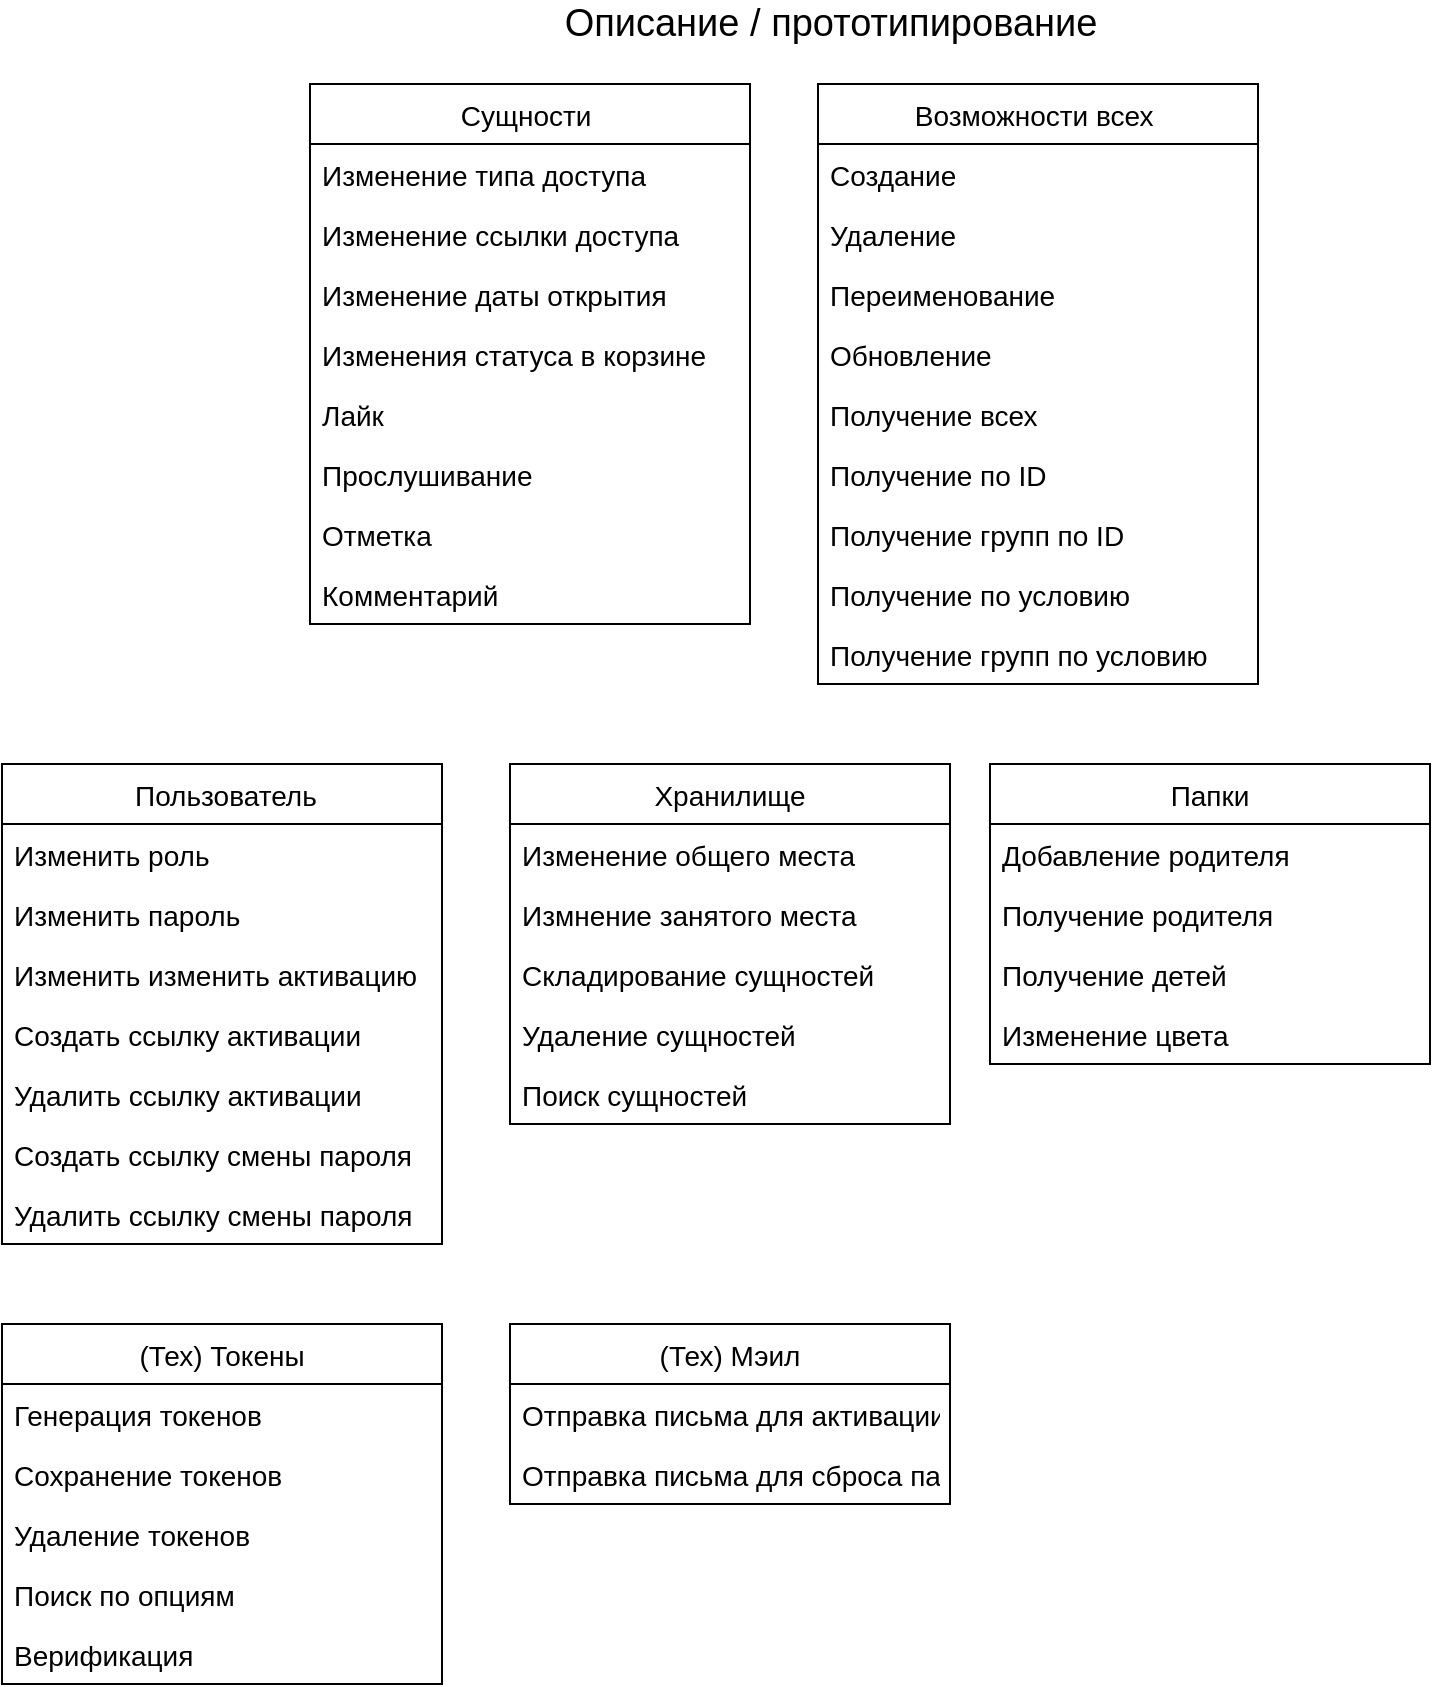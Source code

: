 <mxfile>
    <diagram id="QstOeuKcosQrX5n12OCk" name="Описание сущностей">
        <mxGraphModel dx="3217" dy="1809" grid="1" gridSize="10" guides="1" tooltips="1" connect="1" arrows="1" fold="1" page="1" pageScale="1" pageWidth="827" pageHeight="1169" math="0" shadow="0">
            <root>
                <mxCell id="0"/>
                <mxCell id="1" parent="0"/>
                <mxCell id="5" value="Возможности всех " style="swimlane;fontStyle=0;childLayout=stackLayout;horizontal=1;startSize=30;horizontalStack=0;resizeParent=1;resizeParentMax=0;resizeLast=0;collapsible=1;marginBottom=0;fontSize=14;" parent="1" vertex="1">
                    <mxGeometry x="-1246" y="-1080" width="220" height="300" as="geometry"/>
                </mxCell>
                <mxCell id="6" value="Создание" style="text;strokeColor=none;fillColor=none;align=left;verticalAlign=middle;spacingLeft=4;spacingRight=4;overflow=hidden;points=[[0,0.5],[1,0.5]];portConstraint=eastwest;rotatable=0;fontSize=14;" parent="5" vertex="1">
                    <mxGeometry y="30" width="220" height="30" as="geometry"/>
                </mxCell>
                <mxCell id="7" value="Удаление" style="text;strokeColor=none;fillColor=none;align=left;verticalAlign=middle;spacingLeft=4;spacingRight=4;overflow=hidden;points=[[0,0.5],[1,0.5]];portConstraint=eastwest;rotatable=0;fontSize=14;" parent="5" vertex="1">
                    <mxGeometry y="60" width="220" height="30" as="geometry"/>
                </mxCell>
                <mxCell id="23" value="Переименование" style="text;strokeColor=none;fillColor=none;align=left;verticalAlign=middle;spacingLeft=4;spacingRight=4;overflow=hidden;points=[[0,0.5],[1,0.5]];portConstraint=eastwest;rotatable=0;fontSize=14;" parent="5" vertex="1">
                    <mxGeometry y="90" width="220" height="30" as="geometry"/>
                </mxCell>
                <mxCell id="8" value="Обновление" style="text;strokeColor=none;fillColor=none;align=left;verticalAlign=middle;spacingLeft=4;spacingRight=4;overflow=hidden;points=[[0,0.5],[1,0.5]];portConstraint=eastwest;rotatable=0;fontSize=14;" parent="5" vertex="1">
                    <mxGeometry y="120" width="220" height="30" as="geometry"/>
                </mxCell>
                <mxCell id="9" value="Получение всех" style="text;strokeColor=none;fillColor=none;align=left;verticalAlign=middle;spacingLeft=4;spacingRight=4;overflow=hidden;points=[[0,0.5],[1,0.5]];portConstraint=eastwest;rotatable=0;fontSize=14;" parent="5" vertex="1">
                    <mxGeometry y="150" width="220" height="30" as="geometry"/>
                </mxCell>
                <mxCell id="10" value="Получение по ID" style="text;strokeColor=none;fillColor=none;align=left;verticalAlign=middle;spacingLeft=4;spacingRight=4;overflow=hidden;points=[[0,0.5],[1,0.5]];portConstraint=eastwest;rotatable=0;fontSize=14;" parent="5" vertex="1">
                    <mxGeometry y="180" width="220" height="30" as="geometry"/>
                </mxCell>
                <mxCell id="11" value="Получение групп по ID" style="text;strokeColor=none;fillColor=none;align=left;verticalAlign=middle;spacingLeft=4;spacingRight=4;overflow=hidden;points=[[0,0.5],[1,0.5]];portConstraint=eastwest;rotatable=0;fontSize=14;" parent="5" vertex="1">
                    <mxGeometry y="210" width="220" height="30" as="geometry"/>
                </mxCell>
                <mxCell id="12" value="Получение по условию" style="text;strokeColor=none;fillColor=none;align=left;verticalAlign=middle;spacingLeft=4;spacingRight=4;overflow=hidden;points=[[0,0.5],[1,0.5]];portConstraint=eastwest;rotatable=0;fontSize=14;" parent="5" vertex="1">
                    <mxGeometry y="240" width="220" height="30" as="geometry"/>
                </mxCell>
                <mxCell id="13" value="Получение групп по условию" style="text;strokeColor=none;fillColor=none;align=left;verticalAlign=middle;spacingLeft=4;spacingRight=4;overflow=hidden;points=[[0,0.5],[1,0.5]];portConstraint=eastwest;rotatable=0;fontSize=14;" parent="5" vertex="1">
                    <mxGeometry y="270" width="220" height="30" as="geometry"/>
                </mxCell>
                <mxCell id="14" value="Сущности " style="swimlane;fontStyle=0;childLayout=stackLayout;horizontal=1;startSize=30;horizontalStack=0;resizeParent=1;resizeParentMax=0;resizeLast=0;collapsible=1;marginBottom=0;fontSize=14;" parent="1" vertex="1">
                    <mxGeometry x="-1500" y="-1080" width="220" height="270" as="geometry"/>
                </mxCell>
                <mxCell id="15" value="Изменение типа доступа" style="text;strokeColor=none;fillColor=none;align=left;verticalAlign=middle;spacingLeft=4;spacingRight=4;overflow=hidden;points=[[0,0.5],[1,0.5]];portConstraint=eastwest;rotatable=0;fontSize=14;" parent="14" vertex="1">
                    <mxGeometry y="30" width="220" height="30" as="geometry"/>
                </mxCell>
                <mxCell id="16" value="Изменение ссылки доступа" style="text;strokeColor=none;fillColor=none;align=left;verticalAlign=middle;spacingLeft=4;spacingRight=4;overflow=hidden;points=[[0,0.5],[1,0.5]];portConstraint=eastwest;rotatable=0;fontSize=14;" parent="14" vertex="1">
                    <mxGeometry y="60" width="220" height="30" as="geometry"/>
                </mxCell>
                <mxCell id="18" value="Изменение даты открытия" style="text;strokeColor=none;fillColor=none;align=left;verticalAlign=middle;spacingLeft=4;spacingRight=4;overflow=hidden;points=[[0,0.5],[1,0.5]];portConstraint=eastwest;rotatable=0;fontSize=14;" parent="14" vertex="1">
                    <mxGeometry y="90" width="220" height="30" as="geometry"/>
                </mxCell>
                <mxCell id="19" value="Изменения статуса в корзине" style="text;strokeColor=none;fillColor=none;align=left;verticalAlign=middle;spacingLeft=4;spacingRight=4;overflow=hidden;points=[[0,0.5],[1,0.5]];portConstraint=eastwest;rotatable=0;fontSize=14;" parent="14" vertex="1">
                    <mxGeometry y="120" width="220" height="30" as="geometry"/>
                </mxCell>
                <mxCell id="20" value="Лайк" style="text;strokeColor=none;fillColor=none;align=left;verticalAlign=middle;spacingLeft=4;spacingRight=4;overflow=hidden;points=[[0,0.5],[1,0.5]];portConstraint=eastwest;rotatable=0;fontSize=14;" parent="14" vertex="1">
                    <mxGeometry y="150" width="220" height="30" as="geometry"/>
                </mxCell>
                <mxCell id="24" value="Прослушивание" style="text;strokeColor=none;fillColor=none;align=left;verticalAlign=middle;spacingLeft=4;spacingRight=4;overflow=hidden;points=[[0,0.5],[1,0.5]];portConstraint=eastwest;rotatable=0;fontSize=14;" parent="14" vertex="1">
                    <mxGeometry y="180" width="220" height="30" as="geometry"/>
                </mxCell>
                <mxCell id="39" value="Отметка" style="text;strokeColor=none;fillColor=none;align=left;verticalAlign=middle;spacingLeft=4;spacingRight=4;overflow=hidden;points=[[0,0.5],[1,0.5]];portConstraint=eastwest;rotatable=0;fontSize=14;" parent="14" vertex="1">
                    <mxGeometry y="210" width="220" height="30" as="geometry"/>
                </mxCell>
                <mxCell id="40" value="Комментарий" style="text;strokeColor=none;fillColor=none;align=left;verticalAlign=middle;spacingLeft=4;spacingRight=4;overflow=hidden;points=[[0,0.5],[1,0.5]];portConstraint=eastwest;rotatable=0;fontSize=14;" parent="14" vertex="1">
                    <mxGeometry y="240" width="220" height="30" as="geometry"/>
                </mxCell>
                <mxCell id="25" value="Папки" style="swimlane;fontStyle=0;childLayout=stackLayout;horizontal=1;startSize=30;horizontalStack=0;resizeParent=1;resizeParentMax=0;resizeLast=0;collapsible=1;marginBottom=0;fontSize=14;" parent="1" vertex="1">
                    <mxGeometry x="-1160" y="-740" width="220" height="150" as="geometry"/>
                </mxCell>
                <mxCell id="30" value="Добавление родителя" style="text;strokeColor=none;fillColor=none;align=left;verticalAlign=middle;spacingLeft=4;spacingRight=4;overflow=hidden;points=[[0,0.5],[1,0.5]];portConstraint=eastwest;rotatable=0;fontSize=14;" parent="25" vertex="1">
                    <mxGeometry y="30" width="220" height="30" as="geometry"/>
                </mxCell>
                <mxCell id="31" value="Получение родителя" style="text;strokeColor=none;fillColor=none;align=left;verticalAlign=middle;spacingLeft=4;spacingRight=4;overflow=hidden;points=[[0,0.5],[1,0.5]];portConstraint=eastwest;rotatable=0;fontSize=14;" parent="25" vertex="1">
                    <mxGeometry y="60" width="220" height="30" as="geometry"/>
                </mxCell>
                <mxCell id="32" value="Получение детей" style="text;strokeColor=none;fillColor=none;align=left;verticalAlign=middle;spacingLeft=4;spacingRight=4;overflow=hidden;points=[[0,0.5],[1,0.5]];portConstraint=eastwest;rotatable=0;fontSize=14;" parent="25" vertex="1">
                    <mxGeometry y="90" width="220" height="30" as="geometry"/>
                </mxCell>
                <mxCell id="41" value="Изменение цвета" style="text;strokeColor=none;fillColor=none;align=left;verticalAlign=middle;spacingLeft=4;spacingRight=4;overflow=hidden;points=[[0,0.5],[1,0.5]];portConstraint=eastwest;rotatable=0;fontSize=14;" parent="25" vertex="1">
                    <mxGeometry y="120" width="220" height="30" as="geometry"/>
                </mxCell>
                <mxCell id="33" value="Хранилище" style="swimlane;fontStyle=0;childLayout=stackLayout;horizontal=1;startSize=30;horizontalStack=0;resizeParent=1;resizeParentMax=0;resizeLast=0;collapsible=1;marginBottom=0;fontSize=14;" parent="1" vertex="1">
                    <mxGeometry x="-1400" y="-740" width="220" height="180" as="geometry"/>
                </mxCell>
                <mxCell id="34" value="Изменение общего места" style="text;strokeColor=none;fillColor=none;align=left;verticalAlign=middle;spacingLeft=4;spacingRight=4;overflow=hidden;points=[[0,0.5],[1,0.5]];portConstraint=eastwest;rotatable=0;fontSize=14;" parent="33" vertex="1">
                    <mxGeometry y="30" width="220" height="30" as="geometry"/>
                </mxCell>
                <mxCell id="35" value="Измнение занятого места" style="text;strokeColor=none;fillColor=none;align=left;verticalAlign=middle;spacingLeft=4;spacingRight=4;overflow=hidden;points=[[0,0.5],[1,0.5]];portConstraint=eastwest;rotatable=0;fontSize=14;" parent="33" vertex="1">
                    <mxGeometry y="60" width="220" height="30" as="geometry"/>
                </mxCell>
                <mxCell id="36" value="Складирование сущностей" style="text;strokeColor=none;fillColor=none;align=left;verticalAlign=middle;spacingLeft=4;spacingRight=4;overflow=hidden;points=[[0,0.5],[1,0.5]];portConstraint=eastwest;rotatable=0;fontSize=14;" parent="33" vertex="1">
                    <mxGeometry y="90" width="220" height="30" as="geometry"/>
                </mxCell>
                <mxCell id="37" value="Удаление сущностей" style="text;strokeColor=none;fillColor=none;align=left;verticalAlign=middle;spacingLeft=4;spacingRight=4;overflow=hidden;points=[[0,0.5],[1,0.5]];portConstraint=eastwest;rotatable=0;fontSize=14;" parent="33" vertex="1">
                    <mxGeometry y="120" width="220" height="30" as="geometry"/>
                </mxCell>
                <mxCell id="38" value="Поиск сущностей" style="text;strokeColor=none;fillColor=none;align=left;verticalAlign=middle;spacingLeft=4;spacingRight=4;overflow=hidden;points=[[0,0.5],[1,0.5]];portConstraint=eastwest;rotatable=0;fontSize=14;" parent="33" vertex="1">
                    <mxGeometry y="150" width="220" height="30" as="geometry"/>
                </mxCell>
                <mxCell id="42" value=" Пользователь" style="swimlane;fontStyle=0;childLayout=stackLayout;horizontal=1;startSize=30;horizontalStack=0;resizeParent=1;resizeParentMax=0;resizeLast=0;collapsible=1;marginBottom=0;fontSize=14;" parent="1" vertex="1">
                    <mxGeometry x="-1654" y="-740" width="220" height="240" as="geometry"/>
                </mxCell>
                <mxCell id="47" value="Изменить роль" style="text;strokeColor=none;fillColor=none;align=left;verticalAlign=middle;spacingLeft=4;spacingRight=4;overflow=hidden;points=[[0,0.5],[1,0.5]];portConstraint=eastwest;rotatable=0;fontSize=14;" parent="42" vertex="1">
                    <mxGeometry y="30" width="220" height="30" as="geometry"/>
                </mxCell>
                <mxCell id="48" value="Изменить пароль" style="text;strokeColor=none;fillColor=none;align=left;verticalAlign=middle;spacingLeft=4;spacingRight=4;overflow=hidden;points=[[0,0.5],[1,0.5]];portConstraint=eastwest;rotatable=0;fontSize=14;" parent="42" vertex="1">
                    <mxGeometry y="60" width="220" height="30" as="geometry"/>
                </mxCell>
                <mxCell id="49" value="Изменить изменить активацию" style="text;strokeColor=none;fillColor=none;align=left;verticalAlign=middle;spacingLeft=4;spacingRight=4;overflow=hidden;points=[[0,0.5],[1,0.5]];portConstraint=eastwest;rotatable=0;fontSize=14;" parent="42" vertex="1">
                    <mxGeometry y="90" width="220" height="30" as="geometry"/>
                </mxCell>
                <mxCell id="50" value="Создать ссылку активации" style="text;strokeColor=none;fillColor=none;align=left;verticalAlign=middle;spacingLeft=4;spacingRight=4;overflow=hidden;points=[[0,0.5],[1,0.5]];portConstraint=eastwest;rotatable=0;fontSize=14;" parent="42" vertex="1">
                    <mxGeometry y="120" width="220" height="30" as="geometry"/>
                </mxCell>
                <mxCell id="51" value="Удалить ссылку активации" style="text;strokeColor=none;fillColor=none;align=left;verticalAlign=middle;spacingLeft=4;spacingRight=4;overflow=hidden;points=[[0,0.5],[1,0.5]];portConstraint=eastwest;rotatable=0;fontSize=14;" parent="42" vertex="1">
                    <mxGeometry y="150" width="220" height="30" as="geometry"/>
                </mxCell>
                <mxCell id="52" value="Создать ссылку смены пароля" style="text;strokeColor=none;fillColor=none;align=left;verticalAlign=middle;spacingLeft=4;spacingRight=4;overflow=hidden;points=[[0,0.5],[1,0.5]];portConstraint=eastwest;rotatable=0;fontSize=14;" parent="42" vertex="1">
                    <mxGeometry y="180" width="220" height="30" as="geometry"/>
                </mxCell>
                <mxCell id="53" value="Удалить ссылку смены пароля" style="text;strokeColor=none;fillColor=none;align=left;verticalAlign=middle;spacingLeft=4;spacingRight=4;overflow=hidden;points=[[0,0.5],[1,0.5]];portConstraint=eastwest;rotatable=0;fontSize=14;" parent="42" vertex="1">
                    <mxGeometry y="210" width="220" height="30" as="geometry"/>
                </mxCell>
                <mxCell id="54" value="&lt;font style=&quot;font-size: 19px&quot;&gt;Описание / прототипирование&lt;/font&gt;" style="text;html=1;align=center;verticalAlign=middle;resizable=0;points=[];autosize=1;strokeColor=none;fillColor=none;fontSize=14;" parent="1" vertex="1">
                    <mxGeometry x="-1385" y="-1120" width="290" height="20" as="geometry"/>
                </mxCell>
                <mxCell id="55" value="(Тех) Токены" style="swimlane;fontStyle=0;childLayout=stackLayout;horizontal=1;startSize=30;horizontalStack=0;resizeParent=1;resizeParentMax=0;resizeLast=0;collapsible=1;marginBottom=0;fontSize=14;" parent="1" vertex="1">
                    <mxGeometry x="-1654" y="-460" width="220" height="180" as="geometry"/>
                </mxCell>
                <mxCell id="56" value="Генерация токенов" style="text;strokeColor=none;fillColor=none;align=left;verticalAlign=middle;spacingLeft=4;spacingRight=4;overflow=hidden;points=[[0,0.5],[1,0.5]];portConstraint=eastwest;rotatable=0;fontSize=14;" parent="55" vertex="1">
                    <mxGeometry y="30" width="220" height="30" as="geometry"/>
                </mxCell>
                <mxCell id="57" value="Сохранение токенов" style="text;strokeColor=none;fillColor=none;align=left;verticalAlign=middle;spacingLeft=4;spacingRight=4;overflow=hidden;points=[[0,0.5],[1,0.5]];portConstraint=eastwest;rotatable=0;fontSize=14;" parent="55" vertex="1">
                    <mxGeometry y="60" width="220" height="30" as="geometry"/>
                </mxCell>
                <mxCell id="58" value="Удаление токенов" style="text;strokeColor=none;fillColor=none;align=left;verticalAlign=middle;spacingLeft=4;spacingRight=4;overflow=hidden;points=[[0,0.5],[1,0.5]];portConstraint=eastwest;rotatable=0;fontSize=14;" parent="55" vertex="1">
                    <mxGeometry y="90" width="220" height="30" as="geometry"/>
                </mxCell>
                <mxCell id="59" value="Поиск по опциям" style="text;strokeColor=none;fillColor=none;align=left;verticalAlign=middle;spacingLeft=4;spacingRight=4;overflow=hidden;points=[[0,0.5],[1,0.5]];portConstraint=eastwest;rotatable=0;fontSize=14;" parent="55" vertex="1">
                    <mxGeometry y="120" width="220" height="30" as="geometry"/>
                </mxCell>
                <mxCell id="60" value="Верификация" style="text;strokeColor=none;fillColor=none;align=left;verticalAlign=middle;spacingLeft=4;spacingRight=4;overflow=hidden;points=[[0,0.5],[1,0.5]];portConstraint=eastwest;rotatable=0;fontSize=14;" parent="55" vertex="1">
                    <mxGeometry y="150" width="220" height="30" as="geometry"/>
                </mxCell>
                <mxCell id="63" value="(Тех) Мэил" style="swimlane;fontStyle=0;childLayout=stackLayout;horizontal=1;startSize=30;horizontalStack=0;resizeParent=1;resizeParentMax=0;resizeLast=0;collapsible=1;marginBottom=0;fontSize=14;" parent="1" vertex="1">
                    <mxGeometry x="-1400" y="-460" width="220" height="90" as="geometry"/>
                </mxCell>
                <mxCell id="69" value="Отправка письма для активации" style="text;strokeColor=none;fillColor=none;align=left;verticalAlign=middle;spacingLeft=4;spacingRight=4;overflow=hidden;points=[[0,0.5],[1,0.5]];portConstraint=eastwest;rotatable=0;fontSize=14;" parent="63" vertex="1">
                    <mxGeometry y="30" width="220" height="30" as="geometry"/>
                </mxCell>
                <mxCell id="70" value="Отправка письма для сброса пароля" style="text;strokeColor=none;fillColor=none;align=left;verticalAlign=middle;spacingLeft=4;spacingRight=4;overflow=hidden;points=[[0,0.5],[1,0.5]];portConstraint=eastwest;rotatable=0;fontSize=14;" parent="63" vertex="1">
                    <mxGeometry y="60" width="220" height="30" as="geometry"/>
                </mxCell>
            </root>
        </mxGraphModel>
    </diagram>
    <diagram id="kmRpLjEmesRpYeFqjM-m" name="База данных">
        <mxGraphModel dx="1016" dy="416" grid="1" gridSize="10" guides="1" tooltips="1" connect="1" arrows="1" fold="1" page="1" pageScale="1" pageWidth="827" pageHeight="1169" math="0" shadow="0">
            <root>
                <mxCell id="AtOWPyeC-1iKILgJ75GM-0"/>
                <mxCell id="AtOWPyeC-1iKILgJ75GM-1" parent="AtOWPyeC-1iKILgJ75GM-0"/>
                <mxCell id="N8aKis0ArCI_s3wtNUaf-0" value=" User" style="swimlane;fontStyle=0;childLayout=stackLayout;horizontal=1;startSize=30;horizontalStack=0;resizeParent=1;resizeParentMax=0;resizeLast=0;collapsible=1;marginBottom=0;" parent="AtOWPyeC-1iKILgJ75GM-1" vertex="1">
                    <mxGeometry x="40" y="80" width="240" height="270" as="geometry"/>
                </mxCell>
                <mxCell id="N8aKis0ArCI_s3wtNUaf-1" value="_id: ObjectId" style="text;strokeColor=none;fillColor=none;align=left;verticalAlign=middle;spacingLeft=4;spacingRight=4;overflow=hidden;points=[[0,0.5],[1,0.5]];portConstraint=eastwest;rotatable=0;" parent="N8aKis0ArCI_s3wtNUaf-0" vertex="1">
                    <mxGeometry y="30" width="240" height="30" as="geometry"/>
                </mxCell>
                <mxCell id="N8aKis0ArCI_s3wtNUaf-2" value="name: String" style="text;strokeColor=none;fillColor=none;align=left;verticalAlign=middle;spacingLeft=4;spacingRight=4;overflow=hidden;points=[[0,0.5],[1,0.5]];portConstraint=eastwest;rotatable=0;" parent="N8aKis0ArCI_s3wtNUaf-0" vertex="1">
                    <mxGeometry y="60" width="240" height="30" as="geometry"/>
                </mxCell>
                <mxCell id="N8aKis0ArCI_s3wtNUaf-3" value="role: UserRoles" style="text;strokeColor=none;fillColor=none;align=left;verticalAlign=middle;spacingLeft=4;spacingRight=4;overflow=hidden;points=[[0,0.5],[1,0.5]];portConstraint=eastwest;rotatable=0;" parent="N8aKis0ArCI_s3wtNUaf-0" vertex="1">
                    <mxGeometry y="90" width="240" height="30" as="geometry"/>
                </mxCell>
                <mxCell id="N8aKis0ArCI_s3wtNUaf-12" value="email: String" style="text;strokeColor=none;fillColor=none;align=left;verticalAlign=middle;spacingLeft=4;spacingRight=4;overflow=hidden;points=[[0,0.5],[1,0.5]];portConstraint=eastwest;rotatable=0;" parent="N8aKis0ArCI_s3wtNUaf-0" vertex="1">
                    <mxGeometry y="120" width="240" height="30" as="geometry"/>
                </mxCell>
                <mxCell id="N8aKis0ArCI_s3wtNUaf-13" value="password: String" style="text;strokeColor=none;fillColor=none;align=left;verticalAlign=middle;spacingLeft=4;spacingRight=4;overflow=hidden;points=[[0,0.5],[1,0.5]];portConstraint=eastwest;rotatable=0;" parent="N8aKis0ArCI_s3wtNUaf-0" vertex="1">
                    <mxGeometry y="150" width="240" height="30" as="geometry"/>
                </mxCell>
                <mxCell id="N8aKis0ArCI_s3wtNUaf-14" value="isActivated: Boolean" style="text;strokeColor=none;fillColor=none;align=left;verticalAlign=middle;spacingLeft=4;spacingRight=4;overflow=hidden;points=[[0,0.5],[1,0.5]];portConstraint=eastwest;rotatable=0;" parent="N8aKis0ArCI_s3wtNUaf-0" vertex="1">
                    <mxGeometry y="180" width="240" height="30" as="geometry"/>
                </mxCell>
                <mxCell id="N8aKis0ArCI_s3wtNUaf-15" value="activationLink: String | Undefined" style="text;strokeColor=none;fillColor=none;align=left;verticalAlign=middle;spacingLeft=4;spacingRight=4;overflow=hidden;points=[[0,0.5],[1,0.5]];portConstraint=eastwest;rotatable=0;" parent="N8aKis0ArCI_s3wtNUaf-0" vertex="1">
                    <mxGeometry y="210" width="240" height="30" as="geometry"/>
                </mxCell>
                <mxCell id="N8aKis0ArCI_s3wtNUaf-16" value="resetPasswordLink: String | Undefined" style="text;strokeColor=none;fillColor=none;align=left;verticalAlign=middle;spacingLeft=4;spacingRight=4;overflow=hidden;points=[[0,0.5],[1,0.5]];portConstraint=eastwest;rotatable=0;" parent="N8aKis0ArCI_s3wtNUaf-0" vertex="1">
                    <mxGeometry y="240" width="240" height="30" as="geometry"/>
                </mxCell>
                <mxCell id="N8aKis0ArCI_s3wtNUaf-4" value="Folder" style="swimlane;fontStyle=0;childLayout=stackLayout;horizontal=1;startSize=30;horizontalStack=0;resizeParent=1;resizeParentMax=0;resizeLast=0;collapsible=1;marginBottom=0;" parent="AtOWPyeC-1iKILgJ75GM-1" vertex="1">
                    <mxGeometry x="320" y="80" width="240" height="330" as="geometry"/>
                </mxCell>
                <mxCell id="N8aKis0ArCI_s3wtNUaf-5" value="_id: ObjectId" style="text;strokeColor=none;fillColor=none;align=left;verticalAlign=middle;spacingLeft=4;spacingRight=4;overflow=hidden;points=[[0,0.5],[1,0.5]];portConstraint=eastwest;rotatable=0;" parent="N8aKis0ArCI_s3wtNUaf-4" vertex="1">
                    <mxGeometry y="30" width="240" height="30" as="geometry"/>
                </mxCell>
                <mxCell id="N8aKis0ArCI_s3wtNUaf-6" value="name: String" style="text;strokeColor=none;fillColor=none;align=left;verticalAlign=middle;spacingLeft=4;spacingRight=4;overflow=hidden;points=[[0,0.5],[1,0.5]];portConstraint=eastwest;rotatable=0;" parent="N8aKis0ArCI_s3wtNUaf-4" vertex="1">
                    <mxGeometry y="60" width="240" height="30" as="geometry"/>
                </mxCell>
                <mxCell id="N8aKis0ArCI_s3wtNUaf-25" value="user: ObjectId (User)" style="text;strokeColor=none;fillColor=none;align=left;verticalAlign=middle;spacingLeft=4;spacingRight=4;overflow=hidden;points=[[0,0.5],[1,0.5]];portConstraint=eastwest;rotatable=0;" parent="N8aKis0ArCI_s3wtNUaf-4" vertex="1">
                    <mxGeometry y="90" width="240" height="30" as="geometry"/>
                </mxCell>
                <mxCell id="N8aKis0ArCI_s3wtNUaf-7" value="type: ItemTypes" style="text;strokeColor=none;fillColor=none;align=left;verticalAlign=middle;spacingLeft=4;spacingRight=4;overflow=hidden;points=[[0,0.5],[1,0.5]];portConstraint=eastwest;rotatable=0;" parent="N8aKis0ArCI_s3wtNUaf-4" vertex="1">
                    <mxGeometry y="120" width="240" height="30" as="geometry"/>
                </mxCell>
                <mxCell id="N8aKis0ArCI_s3wtNUaf-19" value="parent: ObjectId (Folder)" style="text;strokeColor=none;fillColor=none;align=left;verticalAlign=middle;spacingLeft=4;spacingRight=4;overflow=hidden;points=[[0,0.5],[1,0.5]];portConstraint=eastwest;rotatable=0;" parent="N8aKis0ArCI_s3wtNUaf-4" vertex="1">
                    <mxGeometry y="150" width="240" height="30" as="geometry"/>
                </mxCell>
                <mxCell id="N8aKis0ArCI_s3wtNUaf-22" value="color: FolderColor" style="text;strokeColor=none;fillColor=none;align=left;verticalAlign=middle;spacingLeft=4;spacingRight=4;overflow=hidden;points=[[0,0.5],[1,0.5]];portConstraint=eastwest;rotatable=0;" parent="N8aKis0ArCI_s3wtNUaf-4" vertex="1">
                    <mxGeometry y="180" width="240" height="30" as="geometry"/>
                </mxCell>
                <mxCell id="N8aKis0ArCI_s3wtNUaf-20" value="accessType: AccessTypes" style="text;strokeColor=none;fillColor=none;align=left;verticalAlign=middle;spacingLeft=4;spacingRight=4;overflow=hidden;points=[[0,0.5],[1,0.5]];portConstraint=eastwest;rotatable=0;" parent="N8aKis0ArCI_s3wtNUaf-4" vertex="1">
                    <mxGeometry y="210" width="240" height="30" as="geometry"/>
                </mxCell>
                <mxCell id="N8aKis0ArCI_s3wtNUaf-21" value="accessLink: String | Undefined" style="text;strokeColor=none;fillColor=none;align=left;verticalAlign=middle;spacingLeft=4;spacingRight=4;overflow=hidden;points=[[0,0.5],[1,0.5]];portConstraint=eastwest;rotatable=0;" parent="N8aKis0ArCI_s3wtNUaf-4" vertex="1">
                    <mxGeometry y="240" width="240" height="30" as="geometry"/>
                </mxCell>
                <mxCell id="N8aKis0ArCI_s3wtNUaf-23" value="openDate: number (Date)" style="text;strokeColor=none;fillColor=none;align=left;verticalAlign=middle;spacingLeft=4;spacingRight=4;overflow=hidden;points=[[0,0.5],[1,0.5]];portConstraint=eastwest;rotatable=0;" parent="N8aKis0ArCI_s3wtNUaf-4" vertex="1">
                    <mxGeometry y="270" width="240" height="30" as="geometry"/>
                </mxCell>
                <mxCell id="N8aKis0ArCI_s3wtNUaf-24" value="creationDate: number (Date)" style="text;strokeColor=none;fillColor=none;align=left;verticalAlign=middle;spacingLeft=4;spacingRight=4;overflow=hidden;points=[[0,0.5],[1,0.5]];portConstraint=eastwest;rotatable=0;" parent="N8aKis0ArCI_s3wtNUaf-4" vertex="1">
                    <mxGeometry y="300" width="240" height="30" as="geometry"/>
                </mxCell>
                <mxCell id="N8aKis0ArCI_s3wtNUaf-8" value="Storage" style="swimlane;fontStyle=0;childLayout=stackLayout;horizontal=1;startSize=30;horizontalStack=0;resizeParent=1;resizeParentMax=0;resizeLast=0;collapsible=1;marginBottom=0;" parent="AtOWPyeC-1iKILgJ75GM-1" vertex="1">
                    <mxGeometry x="600" y="80" width="227" height="180" as="geometry"/>
                </mxCell>
                <mxCell id="N8aKis0ArCI_s3wtNUaf-9" value="_id: ObjectId" style="text;strokeColor=none;fillColor=none;align=left;verticalAlign=middle;spacingLeft=4;spacingRight=4;overflow=hidden;points=[[0,0.5],[1,0.5]];portConstraint=eastwest;rotatable=0;" parent="N8aKis0ArCI_s3wtNUaf-8" vertex="1">
                    <mxGeometry y="30" width="227" height="30" as="geometry"/>
                </mxCell>
                <mxCell id="N8aKis0ArCI_s3wtNUaf-10" value="name: String" style="text;strokeColor=none;fillColor=none;align=left;verticalAlign=middle;spacingLeft=4;spacingRight=4;overflow=hidden;points=[[0,0.5],[1,0.5]];portConstraint=eastwest;rotatable=0;" parent="N8aKis0ArCI_s3wtNUaf-8" vertex="1">
                    <mxGeometry y="60" width="227" height="30" as="geometry"/>
                </mxCell>
                <mxCell id="N8aKis0ArCI_s3wtNUaf-11" value="user: OjbectId (User)" style="text;strokeColor=none;fillColor=none;align=left;verticalAlign=middle;spacingLeft=4;spacingRight=4;overflow=hidden;points=[[0,0.5],[1,0.5]];portConstraint=eastwest;rotatable=0;" parent="N8aKis0ArCI_s3wtNUaf-8" vertex="1">
                    <mxGeometry y="90" width="227" height="30" as="geometry"/>
                </mxCell>
                <mxCell id="N8aKis0ArCI_s3wtNUaf-17" value="diskSpace: number" style="text;strokeColor=none;fillColor=none;align=left;verticalAlign=middle;spacingLeft=4;spacingRight=4;overflow=hidden;points=[[0,0.5],[1,0.5]];portConstraint=eastwest;rotatable=0;" parent="N8aKis0ArCI_s3wtNUaf-8" vertex="1">
                    <mxGeometry y="120" width="227" height="30" as="geometry"/>
                </mxCell>
                <mxCell id="N8aKis0ArCI_s3wtNUaf-18" value="usedSpace: number" style="text;strokeColor=none;fillColor=none;align=left;verticalAlign=middle;spacingLeft=4;spacingRight=4;overflow=hidden;points=[[0,0.5],[1,0.5]];portConstraint=eastwest;rotatable=0;" parent="N8aKis0ArCI_s3wtNUaf-8" vertex="1">
                    <mxGeometry y="150" width="227" height="30" as="geometry"/>
                </mxCell>
                <mxCell id="XwS7otc0OgQYgPGoL35c-0" value="Tokens" style="swimlane;fontStyle=0;childLayout=stackLayout;horizontal=1;startSize=30;horizontalStack=0;resizeParent=1;resizeParentMax=0;resizeLast=0;collapsible=1;marginBottom=0;" parent="AtOWPyeC-1iKILgJ75GM-1" vertex="1">
                    <mxGeometry x="40" y="400" width="240" height="150" as="geometry"/>
                </mxCell>
                <mxCell id="XwS7otc0OgQYgPGoL35c-1" value="_id: ObjectId" style="text;strokeColor=none;fillColor=none;align=left;verticalAlign=middle;spacingLeft=4;spacingRight=4;overflow=hidden;points=[[0,0.5],[1,0.5]];portConstraint=eastwest;rotatable=0;" parent="XwS7otc0OgQYgPGoL35c-0" vertex="1">
                    <mxGeometry y="30" width="240" height="30" as="geometry"/>
                </mxCell>
                <mxCell id="XwS7otc0OgQYgPGoL35c-3" value="user: OjbectId (User)" style="text;strokeColor=none;fillColor=none;align=left;verticalAlign=middle;spacingLeft=4;spacingRight=4;overflow=hidden;points=[[0,0.5],[1,0.5]];portConstraint=eastwest;rotatable=0;" parent="XwS7otc0OgQYgPGoL35c-0" vertex="1">
                    <mxGeometry y="60" width="240" height="30" as="geometry"/>
                </mxCell>
                <mxCell id="XwS7otc0OgQYgPGoL35c-4" value="accessToken: String" style="text;strokeColor=none;fillColor=none;align=left;verticalAlign=middle;spacingLeft=4;spacingRight=4;overflow=hidden;points=[[0,0.5],[1,0.5]];portConstraint=eastwest;rotatable=0;" parent="XwS7otc0OgQYgPGoL35c-0" vertex="1">
                    <mxGeometry y="90" width="240" height="30" as="geometry"/>
                </mxCell>
                <mxCell id="XwS7otc0OgQYgPGoL35c-5" value="refreshToken: String" style="text;strokeColor=none;fillColor=none;align=left;verticalAlign=middle;spacingLeft=4;spacingRight=4;overflow=hidden;points=[[0,0.5],[1,0.5]];portConstraint=eastwest;rotatable=0;" parent="XwS7otc0OgQYgPGoL35c-0" vertex="1">
                    <mxGeometry y="120" width="240" height="30" as="geometry"/>
                </mxCell>
            </root>
        </mxGraphModel>
    </diagram>
    <diagram id="eNYzZdLLntBak_q6CY_c" name="Схема">
        <mxGraphModel dx="1795" dy="517" grid="1" gridSize="10" guides="1" tooltips="1" connect="1" arrows="1" fold="1" page="1" pageScale="1" pageWidth="827" pageHeight="1169" math="0" shadow="0">
            <root>
                <mxCell id="2eQ13ibKChI6Upjx3wWA-0"/>
                <mxCell id="2eQ13ibKChI6Upjx3wWA-1" parent="2eQ13ibKChI6Upjx3wWA-0"/>
                <mxCell id="UfGWwXY9lRoWiuk9GwU1-2" style="edgeStyle=none;html=1;entryX=0.5;entryY=0;entryDx=0;entryDy=0;exitX=0.5;exitY=1;exitDx=0;exitDy=0;" edge="1" parent="2eQ13ibKChI6Upjx3wWA-1" source="2eQ13ibKChI6Upjx3wWA-2" target="UfGWwXY9lRoWiuk9GwU1-1">
                    <mxGeometry relative="1" as="geometry"/>
                </mxCell>
                <mxCell id="UfGWwXY9lRoWiuk9GwU1-3" style="edgeStyle=none;html=1;entryX=0.5;entryY=0;entryDx=0;entryDy=0;exitX=1;exitY=0.5;exitDx=0;exitDy=0;" edge="1" parent="2eQ13ibKChI6Upjx3wWA-1" source="2eQ13ibKChI6Upjx3wWA-2" target="UfGWwXY9lRoWiuk9GwU1-0">
                    <mxGeometry relative="1" as="geometry"/>
                </mxCell>
                <mxCell id="UfGWwXY9lRoWiuk9GwU1-5" style="edgeStyle=none;html=1;entryX=0.5;entryY=0;entryDx=0;entryDy=0;exitX=0.5;exitY=1;exitDx=0;exitDy=0;" edge="1" parent="2eQ13ibKChI6Upjx3wWA-1" source="2eQ13ibKChI6Upjx3wWA-2" target="UfGWwXY9lRoWiuk9GwU1-4">
                    <mxGeometry relative="1" as="geometry"/>
                </mxCell>
                <mxCell id="2eQ13ibKChI6Upjx3wWA-2" value="IDefaultService" style="rounded=0;whiteSpace=wrap;html=1;" vertex="1" parent="2eQ13ibKChI6Upjx3wWA-1">
                    <mxGeometry x="120" y="40" width="120" height="60" as="geometry"/>
                </mxCell>
                <mxCell id="UfGWwXY9lRoWiuk9GwU1-7" style="edgeStyle=none;html=1;entryX=0.5;entryY=0;entryDx=0;entryDy=0;exitX=0.5;exitY=1;exitDx=0;exitDy=0;" edge="1" parent="2eQ13ibKChI6Upjx3wWA-1" source="UfGWwXY9lRoWiuk9GwU1-0" target="UfGWwXY9lRoWiuk9GwU1-6">
                    <mxGeometry relative="1" as="geometry"/>
                </mxCell>
                <mxCell id="UfGWwXY9lRoWiuk9GwU1-0" value="IDefaultObject" style="rounded=0;whiteSpace=wrap;html=1;" vertex="1" parent="2eQ13ibKChI6Upjx3wWA-1">
                    <mxGeometry x="320" y="120" width="120" height="60" as="geometry"/>
                </mxCell>
                <mxCell id="UfGWwXY9lRoWiuk9GwU1-22" style="edgeStyle=none;html=1;exitX=0.5;exitY=1;exitDx=0;exitDy=0;entryX=0.5;entryY=0;entryDx=0;entryDy=0;" edge="1" parent="2eQ13ibKChI6Upjx3wWA-1" source="UfGWwXY9lRoWiuk9GwU1-1" target="UfGWwXY9lRoWiuk9GwU1-21">
                    <mxGeometry relative="1" as="geometry"/>
                </mxCell>
                <mxCell id="UfGWwXY9lRoWiuk9GwU1-1" value="IUserService" style="rounded=0;whiteSpace=wrap;html=1;" vertex="1" parent="2eQ13ibKChI6Upjx3wWA-1">
                    <mxGeometry y="280" width="120" height="60" as="geometry"/>
                </mxCell>
                <mxCell id="UfGWwXY9lRoWiuk9GwU1-20" style="edgeStyle=none;html=1;entryX=0.5;entryY=0;entryDx=0;entryDy=0;exitX=0.5;exitY=1;exitDx=0;exitDy=0;" edge="1" parent="2eQ13ibKChI6Upjx3wWA-1" source="UfGWwXY9lRoWiuk9GwU1-4" target="UfGWwXY9lRoWiuk9GwU1-19">
                    <mxGeometry relative="1" as="geometry"/>
                </mxCell>
                <mxCell id="UfGWwXY9lRoWiuk9GwU1-4" value="IStorageService" style="rounded=0;whiteSpace=wrap;html=1;" vertex="1" parent="2eQ13ibKChI6Upjx3wWA-1">
                    <mxGeometry x="160" y="280" width="120" height="60" as="geometry"/>
                </mxCell>
                <mxCell id="UfGWwXY9lRoWiuk9GwU1-18" style="edgeStyle=none;html=1;entryX=0.5;entryY=0;entryDx=0;entryDy=0;" edge="1" parent="2eQ13ibKChI6Upjx3wWA-1" source="UfGWwXY9lRoWiuk9GwU1-6" target="UfGWwXY9lRoWiuk9GwU1-17">
                    <mxGeometry relative="1" as="geometry"/>
                </mxCell>
                <mxCell id="UfGWwXY9lRoWiuk9GwU1-6" value="IFolderService" style="rounded=0;whiteSpace=wrap;html=1;" vertex="1" parent="2eQ13ibKChI6Upjx3wWA-1">
                    <mxGeometry x="320" y="280" width="120" height="60" as="geometry"/>
                </mxCell>
                <mxCell id="UfGWwXY9lRoWiuk9GwU1-12" style="edgeStyle=none;html=1;entryX=0.5;entryY=0;entryDx=0;entryDy=0;exitX=0.5;exitY=1;exitDx=0;exitDy=0;" edge="1" parent="2eQ13ibKChI6Upjx3wWA-1" source="UfGWwXY9lRoWiuk9GwU1-9" target="UfGWwXY9lRoWiuk9GwU1-10">
                    <mxGeometry relative="1" as="geometry"/>
                </mxCell>
                <mxCell id="UfGWwXY9lRoWiuk9GwU1-13" style="edgeStyle=none;html=1;entryX=0.5;entryY=0;entryDx=0;entryDy=0;exitX=0.5;exitY=1;exitDx=0;exitDy=0;" edge="1" parent="2eQ13ibKChI6Upjx3wWA-1" source="UfGWwXY9lRoWiuk9GwU1-9" target="UfGWwXY9lRoWiuk9GwU1-11">
                    <mxGeometry relative="1" as="geometry"/>
                </mxCell>
                <mxCell id="UfGWwXY9lRoWiuk9GwU1-9" value="IToken" style="rounded=0;whiteSpace=wrap;html=1;" vertex="1" parent="2eQ13ibKChI6Upjx3wWA-1">
                    <mxGeometry x="-240" y="160" width="120" height="60" as="geometry"/>
                </mxCell>
                <mxCell id="UfGWwXY9lRoWiuk9GwU1-15" style="edgeStyle=none;html=1;exitX=0.5;exitY=1;exitDx=0;exitDy=0;entryX=0.5;entryY=0;entryDx=0;entryDy=0;dashed=1;" edge="1" parent="2eQ13ibKChI6Upjx3wWA-1" source="UfGWwXY9lRoWiuk9GwU1-10" target="UfGWwXY9lRoWiuk9GwU1-14">
                    <mxGeometry relative="1" as="geometry"/>
                </mxCell>
                <mxCell id="UfGWwXY9lRoWiuk9GwU1-10" value="AccessTokenService" style="rounded=0;whiteSpace=wrap;html=1;" vertex="1" parent="2eQ13ibKChI6Upjx3wWA-1">
                    <mxGeometry x="-320" y="280" width="120" height="60" as="geometry"/>
                </mxCell>
                <mxCell id="UfGWwXY9lRoWiuk9GwU1-16" style="edgeStyle=none;html=1;exitX=0.5;exitY=1;exitDx=0;exitDy=0;entryX=0.5;entryY=0;entryDx=0;entryDy=0;dashed=1;" edge="1" parent="2eQ13ibKChI6Upjx3wWA-1" source="UfGWwXY9lRoWiuk9GwU1-11" target="UfGWwXY9lRoWiuk9GwU1-14">
                    <mxGeometry relative="1" as="geometry">
                        <mxPoint x="-180" y="400" as="targetPoint"/>
                    </mxGeometry>
                </mxCell>
                <mxCell id="UfGWwXY9lRoWiuk9GwU1-11" value="RefreshTokenService" style="rounded=0;whiteSpace=wrap;html=1;" vertex="1" parent="2eQ13ibKChI6Upjx3wWA-1">
                    <mxGeometry x="-160" y="280" width="120" height="60" as="geometry"/>
                </mxCell>
                <mxCell id="UfGWwXY9lRoWiuk9GwU1-25" style="edgeStyle=none;html=1;exitX=0.5;exitY=1;exitDx=0;exitDy=0;entryX=0.5;entryY=0;entryDx=0;entryDy=0;dashed=1;" edge="1" parent="2eQ13ibKChI6Upjx3wWA-1" source="UfGWwXY9lRoWiuk9GwU1-14" target="UfGWwXY9lRoWiuk9GwU1-23">
                    <mxGeometry relative="1" as="geometry"/>
                </mxCell>
                <mxCell id="UfGWwXY9lRoWiuk9GwU1-14" value="TokensService" style="rounded=0;whiteSpace=wrap;html=1;" vertex="1" parent="2eQ13ibKChI6Upjx3wWA-1">
                    <mxGeometry x="-240" y="400" width="120" height="60" as="geometry"/>
                </mxCell>
                <mxCell id="UfGWwXY9lRoWiuk9GwU1-30" style="edgeStyle=none;html=1;exitX=0.5;exitY=1;exitDx=0;exitDy=0;entryX=0.5;entryY=0;entryDx=0;entryDy=0;dashed=1;" edge="1" parent="2eQ13ibKChI6Upjx3wWA-1" source="UfGWwXY9lRoWiuk9GwU1-17" target="UfGWwXY9lRoWiuk9GwU1-19">
                    <mxGeometry relative="1" as="geometry"/>
                </mxCell>
                <mxCell id="UfGWwXY9lRoWiuk9GwU1-17" value="FolderService" style="rounded=0;whiteSpace=wrap;html=1;fillColor=#60a917;fontColor=#ffffff;strokeColor=#2D7600;" vertex="1" parent="2eQ13ibKChI6Upjx3wWA-1">
                    <mxGeometry x="320" y="400" width="120" height="60" as="geometry"/>
                </mxCell>
                <mxCell id="UfGWwXY9lRoWiuk9GwU1-19" value="StorageService" style="rounded=0;whiteSpace=wrap;html=1;fillColor=#60a917;fontColor=#ffffff;strokeColor=#2D7600;" vertex="1" parent="2eQ13ibKChI6Upjx3wWA-1">
                    <mxGeometry x="160" y="540" width="120" height="60" as="geometry"/>
                </mxCell>
                <mxCell id="UfGWwXY9lRoWiuk9GwU1-26" style="edgeStyle=none;html=1;exitX=0.5;exitY=1;exitDx=0;exitDy=0;entryX=0.5;entryY=0;entryDx=0;entryDy=0;dashed=1;" edge="1" parent="2eQ13ibKChI6Upjx3wWA-1" source="UfGWwXY9lRoWiuk9GwU1-21" target="UfGWwXY9lRoWiuk9GwU1-23">
                    <mxGeometry relative="1" as="geometry"/>
                </mxCell>
                <mxCell id="UfGWwXY9lRoWiuk9GwU1-21" value="UserService" style="rounded=0;whiteSpace=wrap;html=1;" vertex="1" parent="2eQ13ibKChI6Upjx3wWA-1">
                    <mxGeometry y="400" width="120" height="60" as="geometry"/>
                </mxCell>
                <mxCell id="UfGWwXY9lRoWiuk9GwU1-23" value="AuthService" style="rounded=0;whiteSpace=wrap;html=1;fillColor=#60a917;fontColor=#ffffff;strokeColor=#2D7600;" vertex="1" parent="2eQ13ibKChI6Upjx3wWA-1">
                    <mxGeometry x="-240" y="540" width="120" height="60" as="geometry"/>
                </mxCell>
                <mxCell id="UfGWwXY9lRoWiuk9GwU1-29" style="edgeStyle=none;html=1;exitX=0.5;exitY=1;exitDx=0;exitDy=0;entryX=0.5;entryY=0;entryDx=0;entryDy=0;dashed=1;" edge="1" parent="2eQ13ibKChI6Upjx3wWA-1" source="UfGWwXY9lRoWiuk9GwU1-28" target="UfGWwXY9lRoWiuk9GwU1-23">
                    <mxGeometry relative="1" as="geometry"/>
                </mxCell>
                <mxCell id="UfGWwXY9lRoWiuk9GwU1-28" value="MailService" style="rounded=0;whiteSpace=wrap;html=1;" vertex="1" parent="2eQ13ibKChI6Upjx3wWA-1">
                    <mxGeometry x="-480" y="400" width="120" height="60" as="geometry"/>
                </mxCell>
            </root>
        </mxGraphModel>
    </diagram>
</mxfile>